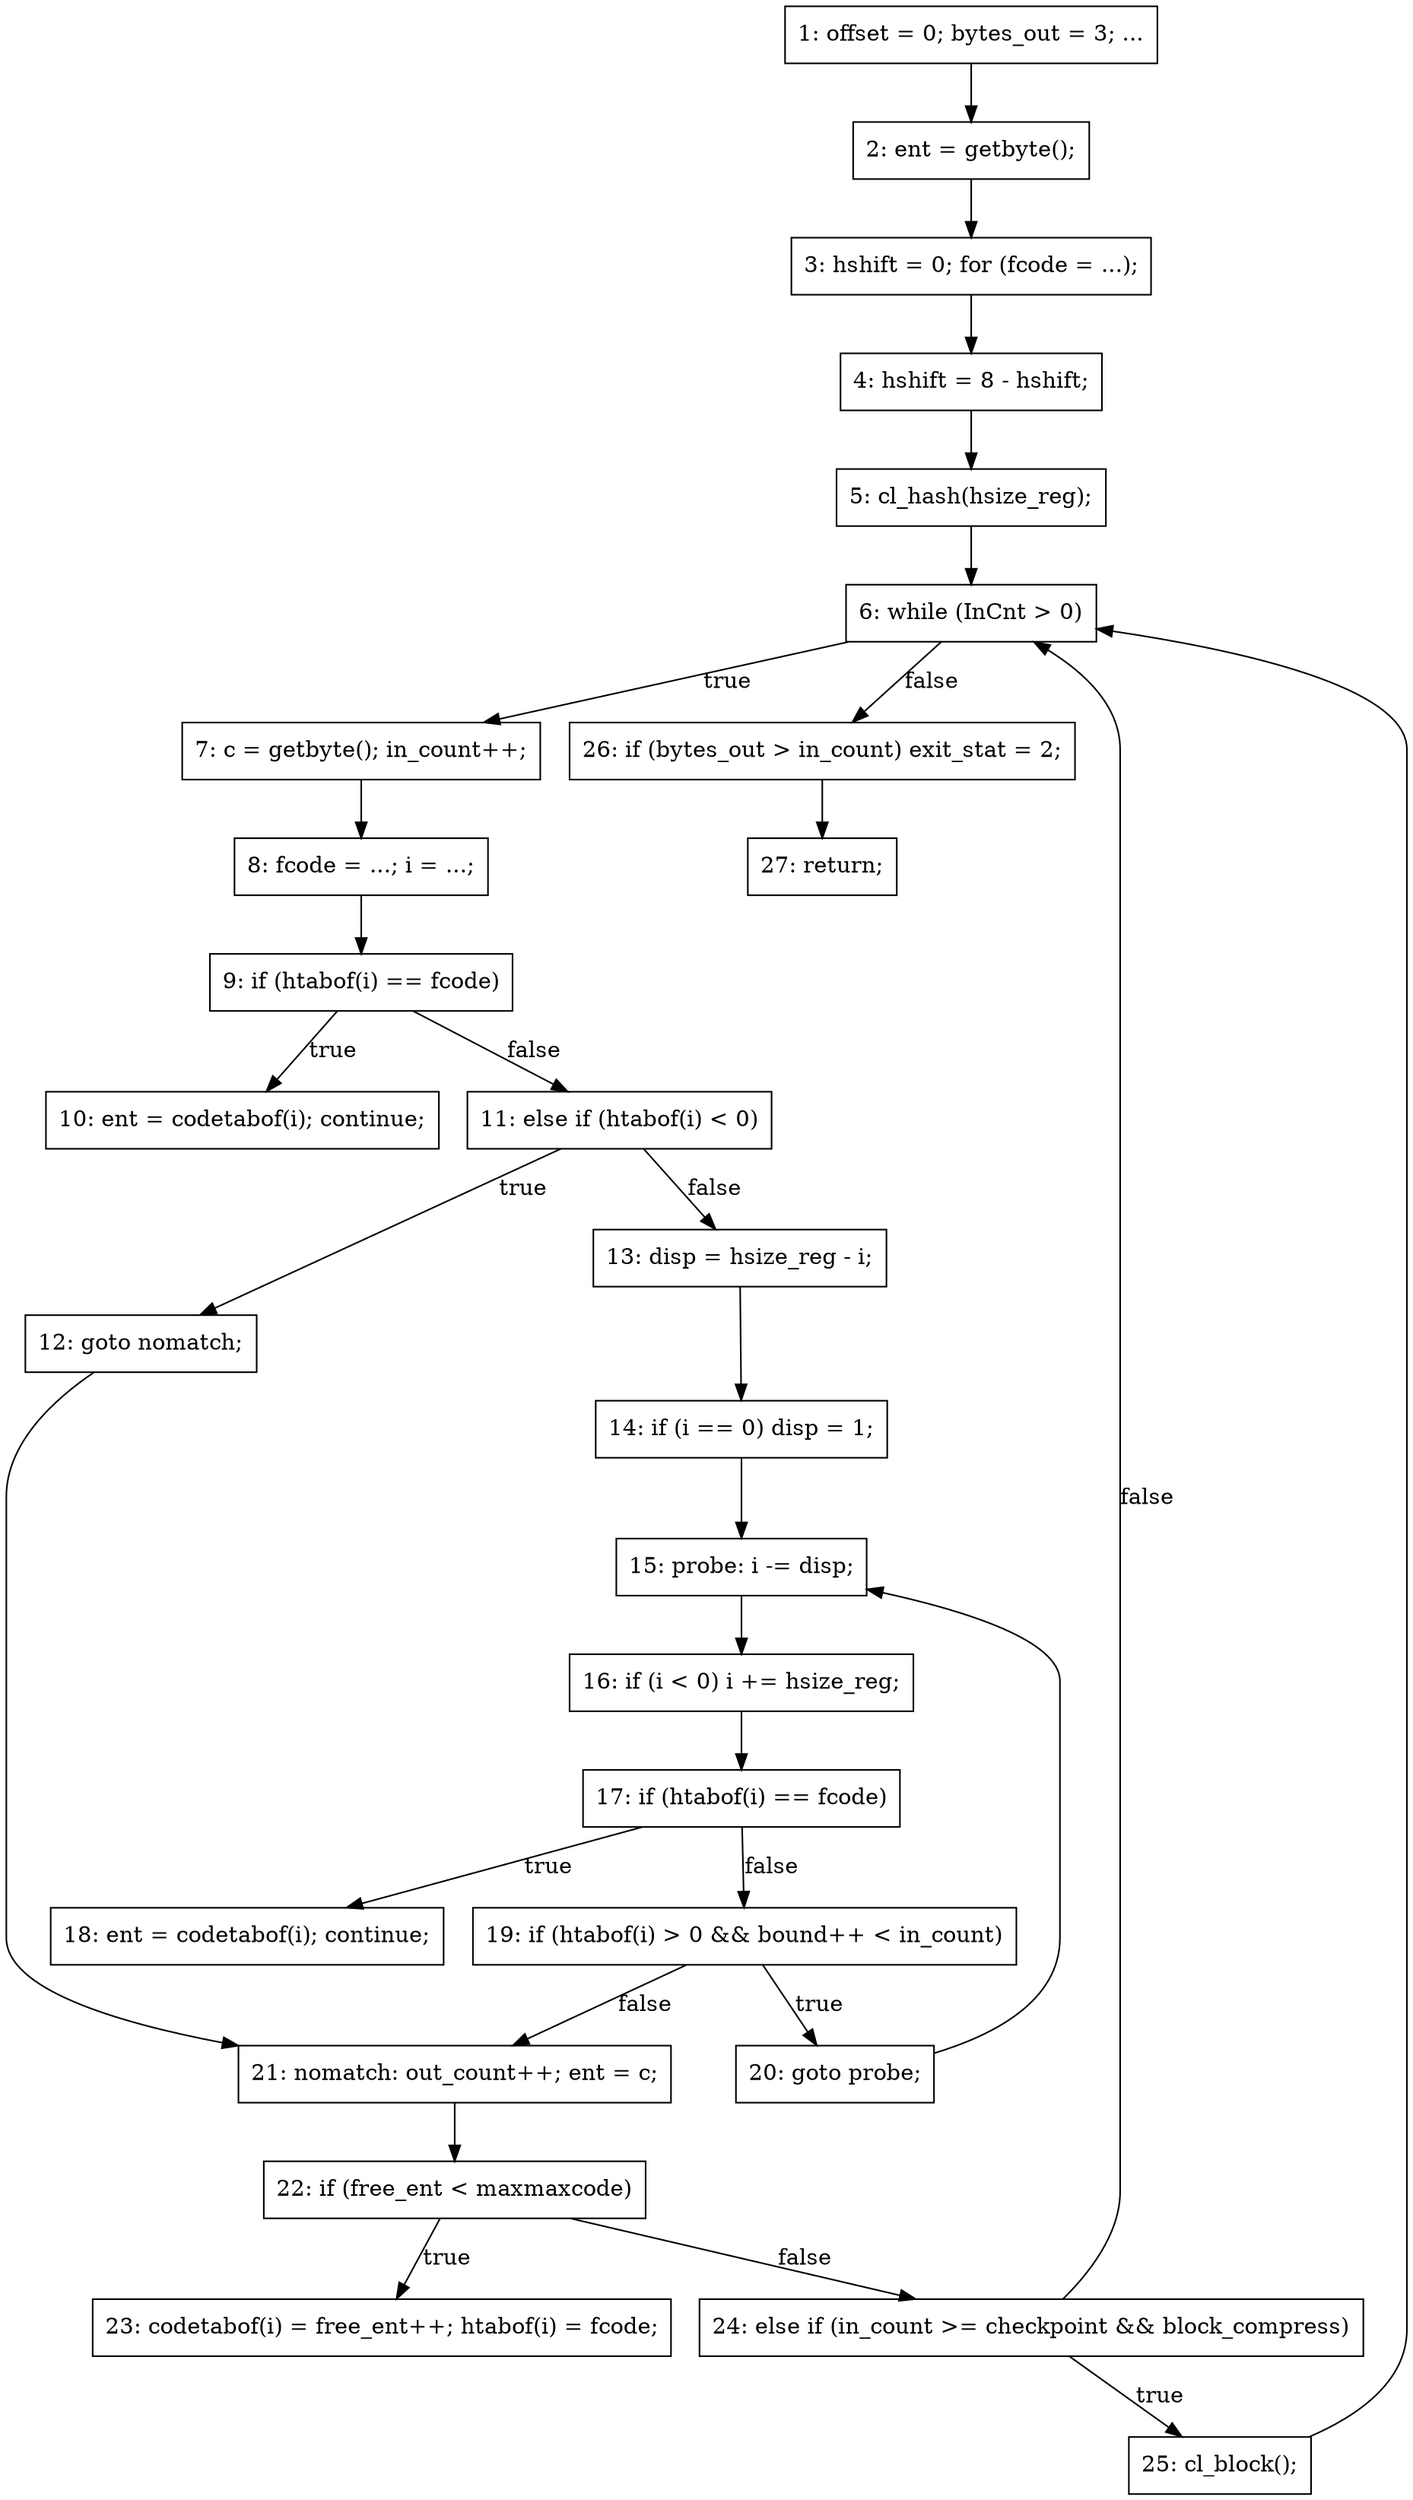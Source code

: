 digraph compress_CFG {
    node [shape=box];
    N1 [label="1: offset = 0; bytes_out = 3; ..."];
    N2 [label="2: ent = getbyte();"];
    N3 [label="3: hshift = 0; for (fcode = ...);"];
    N4 [label="4: hshift = 8 - hshift;"];
    N5 [label="5: cl_hash(hsize_reg);"];
    N6 [label="6: while (InCnt > 0)"];
    N7 [label="7: c = getbyte(); in_count++;"];
    N8 [label="8: fcode = ...; i = ...;"];
    N9 [label="9: if (htabof(i) == fcode)"];
    N10 [label="10: ent = codetabof(i); continue;"];
    N11 [label="11: else if (htabof(i) < 0)"];
    N12 [label="12: goto nomatch;"];
    N13 [label="13: disp = hsize_reg - i;"];
    N14 [label="14: if (i == 0) disp = 1;"];
    N15 [label="15: probe: i -= disp;"];
    N16 [label="16: if (i < 0) i += hsize_reg;"];
    N17 [label="17: if (htabof(i) == fcode)"];
    N18 [label="18: ent = codetabof(i); continue;"];
    N19 [label="19: if (htabof(i) > 0 && bound++ < in_count)"];
    N20 [label="20: goto probe;"];
    N21 [label="21: nomatch: out_count++; ent = c;"];
    N22 [label="22: if (free_ent < maxmaxcode)"];
    N23 [label="23: codetabof(i) = free_ent++; htabof(i) = fcode;"];
    N24 [label="24: else if (in_count >= checkpoint && block_compress)"];
    N25 [label="25: cl_block();"];
    N26 [label="26: if (bytes_out > in_count) exit_stat = 2;"];
    N27 [label="27: return;"];

    N1 -> N2 -> N3 -> N4 -> N5 -> N6;
    N6 -> N7 [label="true"];
    N6 -> N26 [label="false"];
    N7 -> N8 -> N9;
    N9 -> N10 [label="true"];
    N9 -> N11 [label="false"];
    N11 -> N12 [label="true"];
    N11 -> N13 [label="false"];
    N12 -> N21;
    N13 -> N14 -> N15;
    N15 -> N16 -> N17;
    N17 -> N18 [label="true"];
    N17 -> N19 [label="false"];
    N19 -> N20 [label="true"];
    N19 -> N21 [label="false"];
    N20 -> N15;
    N21 -> N22;
    N22 -> N23 [label="true"];
    N22 -> N24 [label="false"];
    N24 -> N25 [label="true"];
    N24 -> N6 [label="false"];
    N25 -> N6;
    N26 -> N27;
}